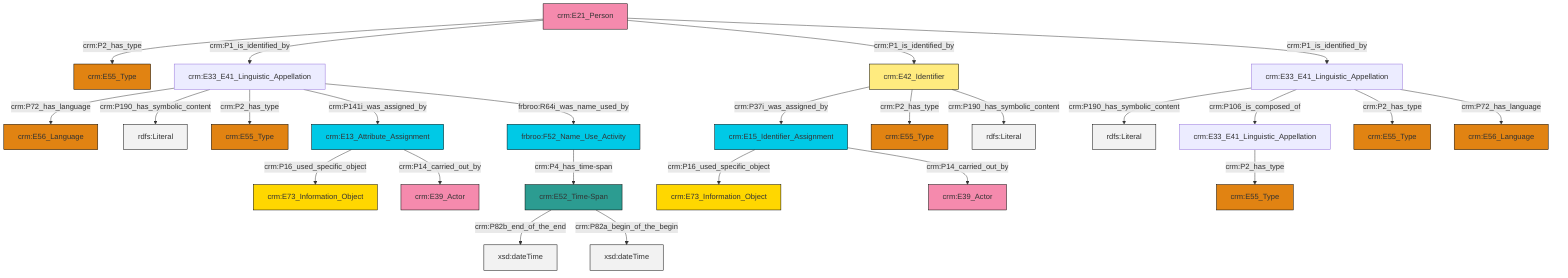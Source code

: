 graph TD
classDef Literal fill:#f2f2f2,stroke:#000000;
classDef CRM_Entity fill:#FFFFFF,stroke:#000000;
classDef Temporal_Entity fill:#00C9E6, stroke:#000000;
classDef Type fill:#E18312, stroke:#000000;
classDef Time-Span fill:#2C9C91, stroke:#000000;
classDef Appellation fill:#FFEB7F, stroke:#000000;
classDef Place fill:#008836, stroke:#000000;
classDef Persistent_Item fill:#B266B2, stroke:#000000;
classDef Conceptual_Object fill:#FFD700, stroke:#000000;
classDef Physical_Thing fill:#D2B48C, stroke:#000000;
classDef Actor fill:#f58aad, stroke:#000000;
classDef PC_Classes fill:#4ce600, stroke:#000000;
classDef Multi fill:#cccccc,stroke:#000000;

3["crm:E33_E41_Linguistic_Appellation"]:::Default -->|crm:P190_has_symbolic_content| 4[rdfs:Literal]:::Literal
5["crm:E52_Time-Span"]:::Time-Span -->|crm:P82b_end_of_the_end| 6[xsd:dateTime]:::Literal
11["crm:E33_E41_Linguistic_Appellation"]:::Default -->|crm:P72_has_language| 12["crm:E56_Language"]:::Type
3["crm:E33_E41_Linguistic_Appellation"]:::Default -->|crm:P106_is_composed_of| 0["crm:E33_E41_Linguistic_Appellation"]:::Default
19["crm:E42_Identifier"]:::Appellation -->|crm:P37i_was_assigned_by| 20["crm:E15_Identifier_Assignment"]:::Temporal_Entity
21["crm:E13_Attribute_Assignment"]:::Temporal_Entity -->|crm:P16_used_specific_object| 22["crm:E73_Information_Object"]:::Conceptual_Object
5["crm:E52_Time-Span"]:::Time-Span -->|crm:P82a_begin_of_the_begin| 23[xsd:dateTime]:::Literal
24["crm:E21_Person"]:::Actor -->|crm:P2_has_type| 26["crm:E55_Type"]:::Type
3["crm:E33_E41_Linguistic_Appellation"]:::Default -->|crm:P2_has_type| 28["crm:E55_Type"]:::Type
11["crm:E33_E41_Linguistic_Appellation"]:::Default -->|crm:P190_has_symbolic_content| 32[rdfs:Literal]:::Literal
3["crm:E33_E41_Linguistic_Appellation"]:::Default -->|crm:P72_has_language| 33["crm:E56_Language"]:::Type
19["crm:E42_Identifier"]:::Appellation -->|crm:P2_has_type| 17["crm:E55_Type"]:::Type
24["crm:E21_Person"]:::Actor -->|crm:P1_is_identified_by| 11["crm:E33_E41_Linguistic_Appellation"]:::Default
24["crm:E21_Person"]:::Actor -->|crm:P1_is_identified_by| 19["crm:E42_Identifier"]:::Appellation
19["crm:E42_Identifier"]:::Appellation -->|crm:P190_has_symbolic_content| 35[rdfs:Literal]:::Literal
20["crm:E15_Identifier_Assignment"]:::Temporal_Entity -->|crm:P16_used_specific_object| 29["crm:E73_Information_Object"]:::Conceptual_Object
11["crm:E33_E41_Linguistic_Appellation"]:::Default -->|crm:P2_has_type| 37["crm:E55_Type"]:::Type
11["crm:E33_E41_Linguistic_Appellation"]:::Default -->|crm:P141i_was_assigned_by| 21["crm:E13_Attribute_Assignment"]:::Temporal_Entity
0["crm:E33_E41_Linguistic_Appellation"]:::Default -->|crm:P2_has_type| 13["crm:E55_Type"]:::Type
20["crm:E15_Identifier_Assignment"]:::Temporal_Entity -->|crm:P14_carried_out_by| 9["crm:E39_Actor"]:::Actor
21["crm:E13_Attribute_Assignment"]:::Temporal_Entity -->|crm:P14_carried_out_by| 7["crm:E39_Actor"]:::Actor
11["crm:E33_E41_Linguistic_Appellation"]:::Default -->|frbroo:R64i_was_name_used_by| 41["frbroo:F52_Name_Use_Activity"]:::Temporal_Entity
41["frbroo:F52_Name_Use_Activity"]:::Temporal_Entity -->|crm:P4_has_time-span| 5["crm:E52_Time-Span"]:::Time-Span
24["crm:E21_Person"]:::Actor -->|crm:P1_is_identified_by| 3["crm:E33_E41_Linguistic_Appellation"]:::Default